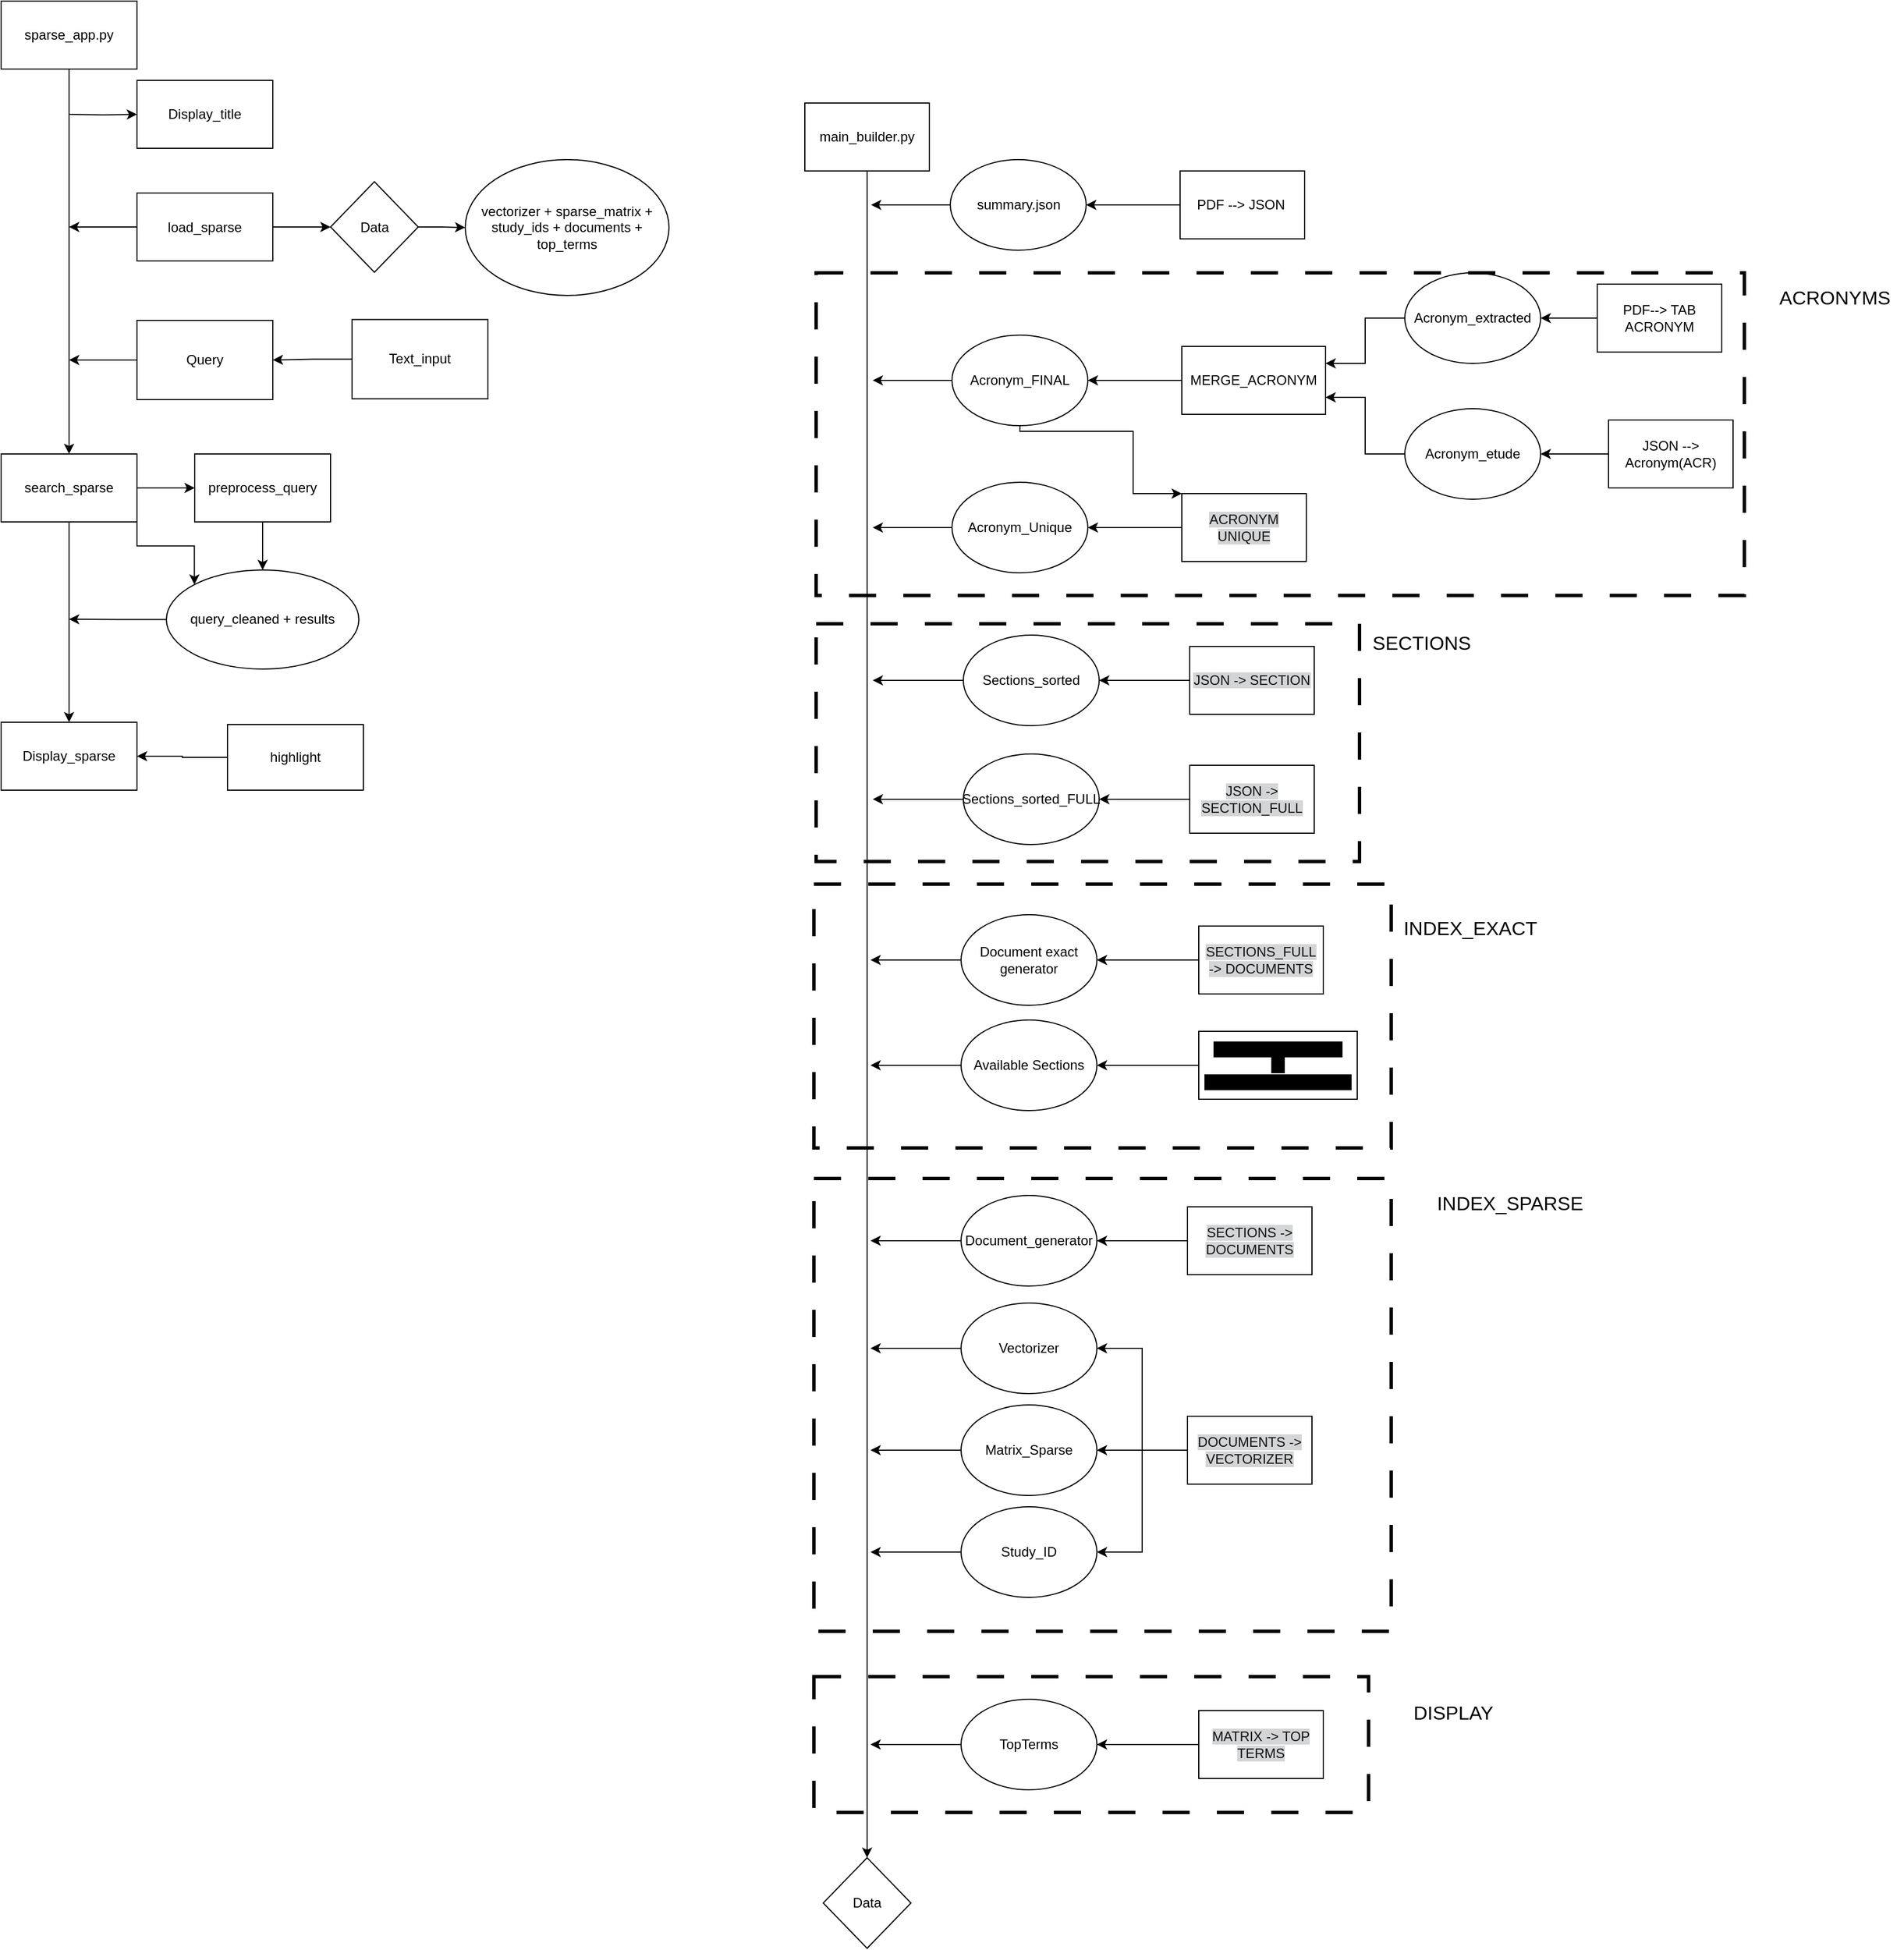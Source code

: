 <mxfile version="28.1.0">
  <diagram name="Page-1" id="GNgqUFo-OiHJyr59_QW6">
    <mxGraphModel dx="2833" dy="2695" grid="1" gridSize="10" guides="1" tooltips="1" connect="1" arrows="1" fold="1" page="1" pageScale="1" pageWidth="827" pageHeight="1169" math="0" shadow="0">
      <root>
        <mxCell id="0" />
        <mxCell id="1" parent="0" />
        <mxCell id="ql1I9ebc44FmFIgegDxp-1" style="edgeStyle=orthogonalEdgeStyle;rounded=0;orthogonalLoop=1;jettySize=auto;html=1;entryX=0.5;entryY=0;entryDx=0;entryDy=0;" parent="1" source="ql1I9ebc44FmFIgegDxp-2" target="ql1I9ebc44FmFIgegDxp-20" edge="1">
          <mxGeometry relative="1" as="geometry">
            <mxPoint x="1735" y="640" as="targetPoint" />
          </mxGeometry>
        </mxCell>
        <mxCell id="ql1I9ebc44FmFIgegDxp-2" value="main_builder.py" style="rounded=0;whiteSpace=wrap;html=1;" parent="1" vertex="1">
          <mxGeometry x="1680" width="110" height="60" as="geometry" />
        </mxCell>
        <mxCell id="ql1I9ebc44FmFIgegDxp-20" value="Data" style="rhombus;whiteSpace=wrap;html=1;" parent="1" vertex="1">
          <mxGeometry x="1696.25" y="1550" width="77.5" height="80" as="geometry" />
        </mxCell>
        <mxCell id="ql1I9ebc44FmFIgegDxp-42" style="edgeStyle=orthogonalEdgeStyle;rounded=0;orthogonalLoop=1;jettySize=auto;html=1;entryX=1;entryY=0.5;entryDx=0;entryDy=0;" parent="1" source="ql1I9ebc44FmFIgegDxp-21" target="ql1I9ebc44FmFIgegDxp-23" edge="1">
          <mxGeometry relative="1" as="geometry" />
        </mxCell>
        <mxCell id="ql1I9ebc44FmFIgegDxp-21" value="PDF --&amp;gt; JSON&amp;nbsp;" style="rounded=0;whiteSpace=wrap;html=1;" parent="1" vertex="1">
          <mxGeometry x="2011.5" y="60" width="110" height="60" as="geometry" />
        </mxCell>
        <mxCell id="ql1I9ebc44FmFIgegDxp-48" style="edgeStyle=orthogonalEdgeStyle;rounded=0;orthogonalLoop=1;jettySize=auto;html=1;" parent="1" source="ql1I9ebc44FmFIgegDxp-23" edge="1">
          <mxGeometry relative="1" as="geometry">
            <mxPoint x="1738.5" y="90" as="targetPoint" />
          </mxGeometry>
        </mxCell>
        <mxCell id="ql1I9ebc44FmFIgegDxp-23" value="summary.json" style="ellipse;whiteSpace=wrap;html=1;" parent="1" vertex="1">
          <mxGeometry x="1808.5" y="50" width="120" height="80" as="geometry" />
        </mxCell>
        <mxCell id="ql1I9ebc44FmFIgegDxp-25" value="PDF--&amp;gt; TAB ACRONYM" style="rounded=0;whiteSpace=wrap;html=1;" parent="1" vertex="1">
          <mxGeometry x="2380" y="160" width="110" height="60" as="geometry" />
        </mxCell>
        <mxCell id="ql1I9ebc44FmFIgegDxp-38" style="edgeStyle=orthogonalEdgeStyle;rounded=0;orthogonalLoop=1;jettySize=auto;html=1;entryX=1;entryY=0.25;entryDx=0;entryDy=0;" parent="1" source="ql1I9ebc44FmFIgegDxp-27" target="ql1I9ebc44FmFIgegDxp-35" edge="1">
          <mxGeometry relative="1" as="geometry" />
        </mxCell>
        <mxCell id="ql1I9ebc44FmFIgegDxp-27" value="Acronym_extracted" style="ellipse;whiteSpace=wrap;html=1;" parent="1" vertex="1">
          <mxGeometry x="2210" y="150" width="120" height="80" as="geometry" />
        </mxCell>
        <mxCell id="ql1I9ebc44FmFIgegDxp-57" style="edgeStyle=orthogonalEdgeStyle;rounded=0;orthogonalLoop=1;jettySize=auto;html=1;entryX=0;entryY=0;entryDx=0;entryDy=0;" parent="1" source="ql1I9ebc44FmFIgegDxp-30" target="ql1I9ebc44FmFIgegDxp-46" edge="1">
          <mxGeometry relative="1" as="geometry">
            <Array as="points">
              <mxPoint x="1870" y="290" />
              <mxPoint x="1970" y="290" />
              <mxPoint x="1970" y="345" />
            </Array>
          </mxGeometry>
        </mxCell>
        <mxCell id="ql1I9ebc44FmFIgegDxp-59" style="edgeStyle=orthogonalEdgeStyle;rounded=0;orthogonalLoop=1;jettySize=auto;html=1;" parent="1" source="ql1I9ebc44FmFIgegDxp-30" edge="1">
          <mxGeometry relative="1" as="geometry">
            <mxPoint x="1740" y="245.0" as="targetPoint" />
          </mxGeometry>
        </mxCell>
        <mxCell id="ql1I9ebc44FmFIgegDxp-30" value="Acronym_FINAL" style="ellipse;whiteSpace=wrap;html=1;" parent="1" vertex="1">
          <mxGeometry x="1810" y="205" width="120" height="80" as="geometry" />
        </mxCell>
        <mxCell id="ql1I9ebc44FmFIgegDxp-44" style="edgeStyle=orthogonalEdgeStyle;rounded=0;orthogonalLoop=1;jettySize=auto;html=1;entryX=1;entryY=0.5;entryDx=0;entryDy=0;" parent="1" source="ql1I9ebc44FmFIgegDxp-34" target="ql1I9ebc44FmFIgegDxp-29" edge="1">
          <mxGeometry relative="1" as="geometry" />
        </mxCell>
        <mxCell id="ql1I9ebc44FmFIgegDxp-34" value="JSON --&amp;gt; Acronym(ACR)" style="rounded=0;whiteSpace=wrap;html=1;" parent="1" vertex="1">
          <mxGeometry x="2390" y="280" width="110" height="60" as="geometry" />
        </mxCell>
        <mxCell id="ql1I9ebc44FmFIgegDxp-47" style="edgeStyle=orthogonalEdgeStyle;rounded=0;orthogonalLoop=1;jettySize=auto;html=1;" parent="1" source="ql1I9ebc44FmFIgegDxp-46" target="ql1I9ebc44FmFIgegDxp-31" edge="1">
          <mxGeometry relative="1" as="geometry" />
        </mxCell>
        <mxCell id="ql1I9ebc44FmFIgegDxp-46" value="&lt;span style=&quot;background-color: light-dark(rgb(211, 213, 214), rgb(0, 0, 0));&quot;&gt;&lt;font style=&quot;color: light-dark(rgb(18, 18, 18), rgb(255, 255, 255));&quot;&gt;ACRONYM UNIQUE&lt;/font&gt;&lt;/span&gt;" style="rounded=0;whiteSpace=wrap;html=1;" parent="1" vertex="1">
          <mxGeometry x="2013" y="345" width="110" height="60" as="geometry" />
        </mxCell>
        <mxCell id="ql1I9ebc44FmFIgegDxp-58" style="edgeStyle=orthogonalEdgeStyle;rounded=0;orthogonalLoop=1;jettySize=auto;html=1;" parent="1" source="ql1I9ebc44FmFIgegDxp-31" edge="1">
          <mxGeometry relative="1" as="geometry">
            <mxPoint x="1740" y="375" as="targetPoint" />
          </mxGeometry>
        </mxCell>
        <mxCell id="ql1I9ebc44FmFIgegDxp-31" value="Acronym_Unique" style="ellipse;whiteSpace=wrap;html=1;" parent="1" vertex="1">
          <mxGeometry x="1810" y="335" width="120" height="80" as="geometry" />
        </mxCell>
        <mxCell id="ql1I9ebc44FmFIgegDxp-51" value="" style="edgeStyle=orthogonalEdgeStyle;rounded=0;orthogonalLoop=1;jettySize=auto;html=1;entryX=1;entryY=0.5;entryDx=0;entryDy=0;" parent="1" source="ql1I9ebc44FmFIgegDxp-25" target="ql1I9ebc44FmFIgegDxp-27" edge="1">
          <mxGeometry relative="1" as="geometry">
            <mxPoint x="2150" y="275" as="sourcePoint" />
            <mxPoint x="2013" y="200" as="targetPoint" />
          </mxGeometry>
        </mxCell>
        <mxCell id="ql1I9ebc44FmFIgegDxp-53" value="" style="edgeStyle=orthogonalEdgeStyle;rounded=0;orthogonalLoop=1;jettySize=auto;html=1;entryX=1;entryY=0.75;entryDx=0;entryDy=0;" parent="1" source="ql1I9ebc44FmFIgegDxp-29" target="ql1I9ebc44FmFIgegDxp-35" edge="1">
          <mxGeometry relative="1" as="geometry">
            <mxPoint x="2130" y="250" as="targetPoint" />
          </mxGeometry>
        </mxCell>
        <mxCell id="ql1I9ebc44FmFIgegDxp-29" value="Acronym_etude" style="ellipse;whiteSpace=wrap;html=1;" parent="1" vertex="1">
          <mxGeometry x="2210" y="270" width="120" height="80" as="geometry" />
        </mxCell>
        <mxCell id="ql1I9ebc44FmFIgegDxp-54" style="edgeStyle=orthogonalEdgeStyle;rounded=0;orthogonalLoop=1;jettySize=auto;html=1;entryX=1;entryY=0.5;entryDx=0;entryDy=0;" parent="1" source="ql1I9ebc44FmFIgegDxp-35" target="ql1I9ebc44FmFIgegDxp-30" edge="1">
          <mxGeometry relative="1" as="geometry" />
        </mxCell>
        <mxCell id="ql1I9ebc44FmFIgegDxp-35" value="MERGE_ACRONYM" style="rounded=0;whiteSpace=wrap;html=1;" parent="1" vertex="1">
          <mxGeometry x="2013" y="215" width="127" height="60" as="geometry" />
        </mxCell>
        <mxCell id="ql1I9ebc44FmFIgegDxp-65" style="edgeStyle=orthogonalEdgeStyle;rounded=0;orthogonalLoop=1;jettySize=auto;html=1;entryX=1;entryY=0.5;entryDx=0;entryDy=0;" parent="1" source="ql1I9ebc44FmFIgegDxp-60" target="ql1I9ebc44FmFIgegDxp-63" edge="1">
          <mxGeometry relative="1" as="geometry" />
        </mxCell>
        <mxCell id="ql1I9ebc44FmFIgegDxp-60" value="&lt;span style=&quot;background-color: light-dark(rgb(211, 213, 214), rgb(0, 0, 0));&quot;&gt;&lt;font style=&quot;color: light-dark(rgb(18, 18, 18), rgb(255, 255, 255));&quot;&gt;JSON -&amp;gt; SECTION&lt;/font&gt;&lt;/span&gt;" style="rounded=0;whiteSpace=wrap;html=1;" parent="1" vertex="1">
          <mxGeometry x="2020" y="480" width="110" height="60" as="geometry" />
        </mxCell>
        <mxCell id="ql1I9ebc44FmFIgegDxp-66" style="edgeStyle=orthogonalEdgeStyle;rounded=0;orthogonalLoop=1;jettySize=auto;html=1;entryX=1;entryY=0.5;entryDx=0;entryDy=0;" parent="1" source="ql1I9ebc44FmFIgegDxp-61" target="ql1I9ebc44FmFIgegDxp-64" edge="1">
          <mxGeometry relative="1" as="geometry" />
        </mxCell>
        <mxCell id="ql1I9ebc44FmFIgegDxp-61" value="&lt;span style=&quot;background-color: light-dark(rgb(211, 213, 214), rgb(0, 0, 0));&quot;&gt;&lt;font style=&quot;color: light-dark(rgb(18, 18, 18), rgb(255, 255, 255));&quot;&gt;JSON -&amp;gt; SECTION_FULL&lt;/font&gt;&lt;/span&gt;" style="rounded=0;whiteSpace=wrap;html=1;" parent="1" vertex="1">
          <mxGeometry x="2020" y="585" width="110" height="60" as="geometry" />
        </mxCell>
        <mxCell id="ql1I9ebc44FmFIgegDxp-68" style="edgeStyle=orthogonalEdgeStyle;rounded=0;orthogonalLoop=1;jettySize=auto;html=1;" parent="1" source="ql1I9ebc44FmFIgegDxp-63" edge="1">
          <mxGeometry relative="1" as="geometry">
            <mxPoint x="1740" y="510" as="targetPoint" />
          </mxGeometry>
        </mxCell>
        <mxCell id="ql1I9ebc44FmFIgegDxp-63" value="Sections_sorted" style="ellipse;whiteSpace=wrap;html=1;" parent="1" vertex="1">
          <mxGeometry x="1820" y="470" width="120" height="80" as="geometry" />
        </mxCell>
        <mxCell id="ql1I9ebc44FmFIgegDxp-67" style="edgeStyle=orthogonalEdgeStyle;rounded=0;orthogonalLoop=1;jettySize=auto;html=1;" parent="1" source="ql1I9ebc44FmFIgegDxp-64" edge="1">
          <mxGeometry relative="1" as="geometry">
            <mxPoint x="1740" y="615" as="targetPoint" />
          </mxGeometry>
        </mxCell>
        <mxCell id="ql1I9ebc44FmFIgegDxp-64" value="Sections_sorted_FULL" style="ellipse;whiteSpace=wrap;html=1;" parent="1" vertex="1">
          <mxGeometry x="1820" y="575" width="120" height="80" as="geometry" />
        </mxCell>
        <mxCell id="ql1I9ebc44FmFIgegDxp-73" value="" style="rounded=0;whiteSpace=wrap;html=1;fillColor=none;dashed=1;dashPattern=8 8;strokeWidth=3;" parent="1" vertex="1">
          <mxGeometry x="1690" y="460" width="480" height="210" as="geometry" />
        </mxCell>
        <mxCell id="ql1I9ebc44FmFIgegDxp-74" value="&lt;font style=&quot;font-size: 17px;&quot;&gt;SECTIONS&lt;/font&gt;" style="text;html=1;align=center;verticalAlign=middle;whiteSpace=wrap;rounded=0;" parent="1" vertex="1">
          <mxGeometry x="2180" y="455" width="90" height="45" as="geometry" />
        </mxCell>
        <mxCell id="ql1I9ebc44FmFIgegDxp-75" value="" style="rounded=0;whiteSpace=wrap;html=1;fillColor=none;dashed=1;dashPattern=8 8;strokeWidth=3;" parent="1" vertex="1">
          <mxGeometry x="1690" y="150" width="820" height="285" as="geometry" />
        </mxCell>
        <mxCell id="ql1I9ebc44FmFIgegDxp-76" value="&lt;font style=&quot;font-size: 17px;&quot;&gt;ACRONYMS&lt;/font&gt;" style="text;html=1;align=center;verticalAlign=middle;whiteSpace=wrap;rounded=0;" parent="1" vertex="1">
          <mxGeometry x="2530" y="150" width="120" height="45" as="geometry" />
        </mxCell>
        <mxCell id="ql1I9ebc44FmFIgegDxp-77" value="" style="rounded=0;whiteSpace=wrap;html=1;fillColor=none;dashed=1;dashPattern=8 8;strokeWidth=3;" parent="1" vertex="1">
          <mxGeometry x="1688" y="950" width="510" height="400" as="geometry" />
        </mxCell>
        <mxCell id="ql1I9ebc44FmFIgegDxp-78" value="&lt;font style=&quot;font-size: 17px;&quot;&gt;INDEX_SPARSE&lt;/font&gt;" style="text;html=1;align=center;verticalAlign=middle;whiteSpace=wrap;rounded=0;" parent="1" vertex="1">
          <mxGeometry x="2228" y="950" width="150" height="45" as="geometry" />
        </mxCell>
        <mxCell id="ql1I9ebc44FmFIgegDxp-84" style="edgeStyle=orthogonalEdgeStyle;rounded=0;orthogonalLoop=1;jettySize=auto;html=1;" parent="1" source="ql1I9ebc44FmFIgegDxp-79" edge="1">
          <mxGeometry relative="1" as="geometry">
            <mxPoint x="1738" y="1005" as="targetPoint" />
          </mxGeometry>
        </mxCell>
        <mxCell id="ql1I9ebc44FmFIgegDxp-79" value="Document_generator" style="ellipse;whiteSpace=wrap;html=1;" parent="1" vertex="1">
          <mxGeometry x="1818" y="965" width="120" height="80" as="geometry" />
        </mxCell>
        <mxCell id="ql1I9ebc44FmFIgegDxp-88" style="edgeStyle=orthogonalEdgeStyle;rounded=0;orthogonalLoop=1;jettySize=auto;html=1;" parent="1" source="ql1I9ebc44FmFIgegDxp-80" edge="1">
          <mxGeometry relative="1" as="geometry">
            <mxPoint x="1738" y="1100" as="targetPoint" />
          </mxGeometry>
        </mxCell>
        <mxCell id="ql1I9ebc44FmFIgegDxp-80" value="Vectorizer" style="ellipse;whiteSpace=wrap;html=1;" parent="1" vertex="1">
          <mxGeometry x="1818" y="1060" width="120" height="80" as="geometry" />
        </mxCell>
        <mxCell id="ql1I9ebc44FmFIgegDxp-86" style="edgeStyle=orthogonalEdgeStyle;rounded=0;orthogonalLoop=1;jettySize=auto;html=1;entryX=1;entryY=0.5;entryDx=0;entryDy=0;" parent="1" source="ql1I9ebc44FmFIgegDxp-81" target="ql1I9ebc44FmFIgegDxp-80" edge="1">
          <mxGeometry relative="1" as="geometry" />
        </mxCell>
        <mxCell id="ql1I9ebc44FmFIgegDxp-87" style="edgeStyle=orthogonalEdgeStyle;rounded=0;orthogonalLoop=1;jettySize=auto;html=1;entryX=1;entryY=0.5;entryDx=0;entryDy=0;" parent="1" source="ql1I9ebc44FmFIgegDxp-81" target="ql1I9ebc44FmFIgegDxp-85" edge="1">
          <mxGeometry relative="1" as="geometry" />
        </mxCell>
        <mxCell id="ql1I9ebc44FmFIgegDxp-91" style="edgeStyle=orthogonalEdgeStyle;rounded=0;orthogonalLoop=1;jettySize=auto;html=1;entryX=1;entryY=0.5;entryDx=0;entryDy=0;" parent="1" source="ql1I9ebc44FmFIgegDxp-81" target="ql1I9ebc44FmFIgegDxp-90" edge="1">
          <mxGeometry relative="1" as="geometry" />
        </mxCell>
        <mxCell id="ql1I9ebc44FmFIgegDxp-81" value="&lt;span style=&quot;background-color: light-dark(rgb(211, 213, 214), rgb(0, 0, 0));&quot;&gt;&lt;font style=&quot;color: light-dark(rgb(18, 18, 18), rgb(255, 255, 255));&quot;&gt;DOCUMENTS -&amp;gt; VECTORIZER&lt;/font&gt;&lt;/span&gt;" style="rounded=0;whiteSpace=wrap;html=1;" parent="1" vertex="1">
          <mxGeometry x="2018" y="1160" width="110" height="60" as="geometry" />
        </mxCell>
        <mxCell id="ql1I9ebc44FmFIgegDxp-83" style="edgeStyle=orthogonalEdgeStyle;rounded=0;orthogonalLoop=1;jettySize=auto;html=1;entryX=1;entryY=0.5;entryDx=0;entryDy=0;" parent="1" source="ql1I9ebc44FmFIgegDxp-82" target="ql1I9ebc44FmFIgegDxp-79" edge="1">
          <mxGeometry relative="1" as="geometry" />
        </mxCell>
        <mxCell id="ql1I9ebc44FmFIgegDxp-82" value="&lt;span style=&quot;background-color: light-dark(rgb(211, 213, 214), rgb(0, 0, 0));&quot;&gt;&lt;font style=&quot;color: light-dark(rgb(18, 18, 18), rgb(255, 255, 255));&quot;&gt;SECTIONS -&amp;gt; DOCUMENTS&lt;/font&gt;&lt;/span&gt;" style="rounded=0;whiteSpace=wrap;html=1;" parent="1" vertex="1">
          <mxGeometry x="2018" y="975" width="110" height="60" as="geometry" />
        </mxCell>
        <mxCell id="ql1I9ebc44FmFIgegDxp-89" style="edgeStyle=orthogonalEdgeStyle;rounded=0;orthogonalLoop=1;jettySize=auto;html=1;" parent="1" source="ql1I9ebc44FmFIgegDxp-85" edge="1">
          <mxGeometry relative="1" as="geometry">
            <mxPoint x="1738" y="1190" as="targetPoint" />
          </mxGeometry>
        </mxCell>
        <mxCell id="ql1I9ebc44FmFIgegDxp-85" value="Matrix_Sparse" style="ellipse;whiteSpace=wrap;html=1;" parent="1" vertex="1">
          <mxGeometry x="1818" y="1150" width="120" height="80" as="geometry" />
        </mxCell>
        <mxCell id="ql1I9ebc44FmFIgegDxp-92" style="edgeStyle=orthogonalEdgeStyle;rounded=0;orthogonalLoop=1;jettySize=auto;html=1;" parent="1" source="ql1I9ebc44FmFIgegDxp-90" edge="1">
          <mxGeometry relative="1" as="geometry">
            <mxPoint x="1738" y="1280" as="targetPoint" />
          </mxGeometry>
        </mxCell>
        <mxCell id="ql1I9ebc44FmFIgegDxp-90" value="Study_ID" style="ellipse;whiteSpace=wrap;html=1;" parent="1" vertex="1">
          <mxGeometry x="1818" y="1240" width="120" height="80" as="geometry" />
        </mxCell>
        <mxCell id="ql1I9ebc44FmFIgegDxp-96" style="edgeStyle=orthogonalEdgeStyle;rounded=0;orthogonalLoop=1;jettySize=auto;html=1;" parent="1" source="ql1I9ebc44FmFIgegDxp-93" edge="1">
          <mxGeometry relative="1" as="geometry">
            <mxPoint x="1738" y="1450" as="targetPoint" />
          </mxGeometry>
        </mxCell>
        <mxCell id="ql1I9ebc44FmFIgegDxp-93" value="TopTerms" style="ellipse;whiteSpace=wrap;html=1;" parent="1" vertex="1">
          <mxGeometry x="1818" y="1410" width="120" height="80" as="geometry" />
        </mxCell>
        <mxCell id="ql1I9ebc44FmFIgegDxp-95" style="edgeStyle=orthogonalEdgeStyle;rounded=0;orthogonalLoop=1;jettySize=auto;html=1;entryX=1;entryY=0.5;entryDx=0;entryDy=0;" parent="1" source="ql1I9ebc44FmFIgegDxp-94" target="ql1I9ebc44FmFIgegDxp-93" edge="1">
          <mxGeometry relative="1" as="geometry" />
        </mxCell>
        <mxCell id="ql1I9ebc44FmFIgegDxp-94" value="&lt;span style=&quot;background-color: light-dark(rgb(211, 213, 214), rgb(0, 0, 0));&quot;&gt;&lt;font style=&quot;color: light-dark(rgb(18, 18, 18), rgb(255, 255, 255));&quot;&gt;MATRIX -&amp;gt; TOP TERMS&lt;/font&gt;&lt;/span&gt;" style="rounded=0;whiteSpace=wrap;html=1;" parent="1" vertex="1">
          <mxGeometry x="2028" y="1420" width="110" height="60" as="geometry" />
        </mxCell>
        <mxCell id="ql1I9ebc44FmFIgegDxp-98" value="" style="rounded=0;whiteSpace=wrap;html=1;fillColor=none;dashed=1;dashPattern=8 8;strokeWidth=3;" parent="1" vertex="1">
          <mxGeometry x="1688" y="1390" width="490" height="120" as="geometry" />
        </mxCell>
        <mxCell id="ql1I9ebc44FmFIgegDxp-99" value="&lt;font style=&quot;font-size: 17px;&quot;&gt;DISPLAY&lt;/font&gt;" style="text;html=1;align=center;verticalAlign=middle;whiteSpace=wrap;rounded=0;" parent="1" vertex="1">
          <mxGeometry x="2208" y="1400" width="90" height="45" as="geometry" />
        </mxCell>
        <mxCell id="gT4iNRSpgPz8_031imJl-2" style="edgeStyle=orthogonalEdgeStyle;rounded=0;orthogonalLoop=1;jettySize=auto;html=1;" parent="1" source="gT4iNRSpgPz8_031imJl-3" edge="1">
          <mxGeometry relative="1" as="geometry">
            <mxPoint x="1738" y="757" as="targetPoint" />
          </mxGeometry>
        </mxCell>
        <mxCell id="gT4iNRSpgPz8_031imJl-3" value="Document exact generator" style="ellipse;whiteSpace=wrap;html=1;" parent="1" vertex="1">
          <mxGeometry x="1818" y="717" width="120" height="80" as="geometry" />
        </mxCell>
        <mxCell id="gT4iNRSpgPz8_031imJl-4" style="edgeStyle=orthogonalEdgeStyle;rounded=0;orthogonalLoop=1;jettySize=auto;html=1;entryX=1;entryY=0.5;entryDx=0;entryDy=0;" parent="1" source="gT4iNRSpgPz8_031imJl-5" target="gT4iNRSpgPz8_031imJl-3" edge="1">
          <mxGeometry relative="1" as="geometry" />
        </mxCell>
        <mxCell id="gT4iNRSpgPz8_031imJl-5" value="&lt;span style=&quot;background-color: light-dark(rgb(211, 213, 214), rgb(0, 0, 0));&quot;&gt;&lt;font style=&quot;color: light-dark(rgb(18, 18, 18), rgb(255, 255, 255));&quot;&gt;SECTIONS_FULL&lt;br&gt;-&amp;gt; DOCUMENTS&lt;/font&gt;&lt;/span&gt;" style="rounded=0;whiteSpace=wrap;html=1;" parent="1" vertex="1">
          <mxGeometry x="2028" y="727" width="110" height="60" as="geometry" />
        </mxCell>
        <mxCell id="gT4iNRSpgPz8_031imJl-7" value="&lt;font style=&quot;font-size: 17px;&quot;&gt;INDEX_EXACT&lt;/font&gt;" style="text;html=1;align=center;verticalAlign=middle;whiteSpace=wrap;rounded=0;" parent="1" vertex="1">
          <mxGeometry x="2208" y="707" width="120" height="45" as="geometry" />
        </mxCell>
        <mxCell id="gT4iNRSpgPz8_031imJl-8" value="" style="rounded=0;whiteSpace=wrap;html=1;fillColor=none;dashed=1;dashPattern=8 8;strokeWidth=3;" parent="1" vertex="1">
          <mxGeometry x="1688" y="690" width="510" height="233" as="geometry" />
        </mxCell>
        <mxCell id="gT4iNRSpgPz8_031imJl-9" style="edgeStyle=orthogonalEdgeStyle;rounded=0;orthogonalLoop=1;jettySize=auto;html=1;" parent="1" source="gT4iNRSpgPz8_031imJl-10" edge="1">
          <mxGeometry relative="1" as="geometry">
            <mxPoint x="1738" y="850" as="targetPoint" />
          </mxGeometry>
        </mxCell>
        <mxCell id="gT4iNRSpgPz8_031imJl-10" value="Available Sections" style="ellipse;whiteSpace=wrap;html=1;" parent="1" vertex="1">
          <mxGeometry x="1818" y="810" width="120" height="80" as="geometry" />
        </mxCell>
        <mxCell id="gT4iNRSpgPz8_031imJl-11" style="edgeStyle=orthogonalEdgeStyle;rounded=0;orthogonalLoop=1;jettySize=auto;html=1;entryX=1;entryY=0.5;entryDx=0;entryDy=0;" parent="1" source="gT4iNRSpgPz8_031imJl-12" target="gT4iNRSpgPz8_031imJl-10" edge="1">
          <mxGeometry relative="1" as="geometry" />
        </mxCell>
        <mxCell id="gT4iNRSpgPz8_031imJl-12" value="&lt;span style=&quot;background-color: light-dark(rgb(0, 0, 0), rgb(0, 0, 0));&quot;&gt;&lt;font&gt;DOCUMENTS_FULL&lt;/font&gt;&lt;/span&gt;&lt;div&gt;&lt;span style=&quot;background-color: light-dark(rgb(0, 0, 0), rgb(0, 0, 0));&quot;&gt;&lt;font&gt;-&amp;gt; SECTIONS_AVAILABLE&lt;/font&gt;&lt;/span&gt;&lt;/div&gt;" style="rounded=0;whiteSpace=wrap;html=1;" parent="1" vertex="1">
          <mxGeometry x="2028" y="820" width="140" height="60" as="geometry" />
        </mxCell>
        <mxCell id="gT4iNRSpgPz8_031imJl-38" value="" style="edgeStyle=orthogonalEdgeStyle;rounded=0;orthogonalLoop=1;jettySize=auto;html=1;" parent="1" edge="1">
          <mxGeometry relative="1" as="geometry">
            <mxPoint x="127.5" y="595" as="targetPoint" />
          </mxGeometry>
        </mxCell>
        <mxCell id="uJ9Kcmu_RjlqOqqsr5nl-4" style="edgeStyle=orthogonalEdgeStyle;rounded=0;orthogonalLoop=1;jettySize=auto;html=1;entryX=0.5;entryY=0;entryDx=0;entryDy=0;" parent="1" source="uJ9Kcmu_RjlqOqqsr5nl-5" target="uJ9Kcmu_RjlqOqqsr5nl-9" edge="1">
          <mxGeometry relative="1" as="geometry">
            <mxPoint x="1020" y="530" as="targetPoint" />
          </mxGeometry>
        </mxCell>
        <mxCell id="uJ9Kcmu_RjlqOqqsr5nl-5" value="sparse_app.py" style="rounded=0;whiteSpace=wrap;html=1;" parent="1" vertex="1">
          <mxGeometry x="970" y="-90" width="120" height="60" as="geometry" />
        </mxCell>
        <mxCell id="uJ9Kcmu_RjlqOqqsr5nl-6" style="edgeStyle=orthogonalEdgeStyle;rounded=0;orthogonalLoop=1;jettySize=auto;html=1;entryX=0;entryY=0.5;entryDx=0;entryDy=0;" parent="1" source="uJ9Kcmu_RjlqOqqsr5nl-7" target="uJ9Kcmu_RjlqOqqsr5nl-10" edge="1">
          <mxGeometry relative="1" as="geometry" />
        </mxCell>
        <mxCell id="uJ9Kcmu_RjlqOqqsr5nl-7" value="Data" style="rhombus;whiteSpace=wrap;html=1;" parent="1" vertex="1">
          <mxGeometry x="1261" y="69.5" width="77.5" height="80" as="geometry" />
        </mxCell>
        <mxCell id="uJ9Kcmu_RjlqOqqsr5nl-8" style="edgeStyle=orthogonalEdgeStyle;rounded=0;orthogonalLoop=1;jettySize=auto;html=1;entryX=0.5;entryY=0;entryDx=0;entryDy=0;" parent="1" source="uJ9Kcmu_RjlqOqqsr5nl-9" target="uJ9Kcmu_RjlqOqqsr5nl-23" edge="1">
          <mxGeometry relative="1" as="geometry" />
        </mxCell>
        <mxCell id="2cY7QteUIcVS3aujSRc4-3" style="edgeStyle=orthogonalEdgeStyle;rounded=0;orthogonalLoop=1;jettySize=auto;html=1;entryX=0;entryY=0.5;entryDx=0;entryDy=0;" edge="1" parent="1" source="uJ9Kcmu_RjlqOqqsr5nl-9" target="2cY7QteUIcVS3aujSRc4-4">
          <mxGeometry relative="1" as="geometry">
            <mxPoint x="1160.0" y="340" as="targetPoint" />
          </mxGeometry>
        </mxCell>
        <mxCell id="2cY7QteUIcVS3aujSRc4-7" style="edgeStyle=orthogonalEdgeStyle;rounded=0;orthogonalLoop=1;jettySize=auto;html=1;exitX=1;exitY=1;exitDx=0;exitDy=0;entryX=0;entryY=0;entryDx=0;entryDy=0;" edge="1" parent="1" source="uJ9Kcmu_RjlqOqqsr5nl-9" target="2cY7QteUIcVS3aujSRc4-8">
          <mxGeometry relative="1" as="geometry">
            <mxPoint x="1150.0" y="420" as="targetPoint" />
          </mxGeometry>
        </mxCell>
        <mxCell id="uJ9Kcmu_RjlqOqqsr5nl-9" value="search_sparse" style="rounded=0;whiteSpace=wrap;html=1;" parent="1" vertex="1">
          <mxGeometry x="970" y="310" width="120" height="60" as="geometry" />
        </mxCell>
        <mxCell id="uJ9Kcmu_RjlqOqqsr5nl-10" value="vectorizer + sparse_matrix + study_ids + documents + top_terms" style="ellipse;whiteSpace=wrap;html=1;" parent="1" vertex="1">
          <mxGeometry x="1380" y="50" width="180" height="120" as="geometry" />
        </mxCell>
        <mxCell id="uJ9Kcmu_RjlqOqqsr5nl-11" style="edgeStyle=orthogonalEdgeStyle;rounded=0;orthogonalLoop=1;jettySize=auto;html=1;" parent="1" source="uJ9Kcmu_RjlqOqqsr5nl-13" edge="1">
          <mxGeometry relative="1" as="geometry">
            <mxPoint x="1030" y="109.5" as="targetPoint" />
          </mxGeometry>
        </mxCell>
        <mxCell id="uJ9Kcmu_RjlqOqqsr5nl-12" style="edgeStyle=orthogonalEdgeStyle;rounded=0;orthogonalLoop=1;jettySize=auto;html=1;entryX=0;entryY=0.5;entryDx=0;entryDy=0;" parent="1" source="uJ9Kcmu_RjlqOqqsr5nl-13" target="uJ9Kcmu_RjlqOqqsr5nl-7" edge="1">
          <mxGeometry relative="1" as="geometry" />
        </mxCell>
        <mxCell id="uJ9Kcmu_RjlqOqqsr5nl-13" value="load_sparse" style="rounded=0;whiteSpace=wrap;html=1;" parent="1" vertex="1">
          <mxGeometry x="1090" y="79.5" width="120" height="60" as="geometry" />
        </mxCell>
        <mxCell id="uJ9Kcmu_RjlqOqqsr5nl-14" style="edgeStyle=orthogonalEdgeStyle;rounded=0;orthogonalLoop=1;jettySize=auto;html=1;" parent="1" source="uJ9Kcmu_RjlqOqqsr5nl-16" edge="1">
          <mxGeometry relative="1" as="geometry">
            <mxPoint x="1030" y="227" as="targetPoint" />
          </mxGeometry>
        </mxCell>
        <mxCell id="uJ9Kcmu_RjlqOqqsr5nl-16" value="Query" style="rounded=0;whiteSpace=wrap;html=1;" parent="1" vertex="1">
          <mxGeometry x="1090" y="192" width="120" height="70" as="geometry" />
        </mxCell>
        <mxCell id="uJ9Kcmu_RjlqOqqsr5nl-17" value="" style="edgeStyle=orthogonalEdgeStyle;rounded=0;orthogonalLoop=1;jettySize=auto;html=1;entryX=1;entryY=0.5;entryDx=0;entryDy=0;" parent="1" source="uJ9Kcmu_RjlqOqqsr5nl-18" target="uJ9Kcmu_RjlqOqqsr5nl-16" edge="1">
          <mxGeometry relative="1" as="geometry">
            <mxPoint x="1387.5" y="227" as="targetPoint" />
          </mxGeometry>
        </mxCell>
        <mxCell id="uJ9Kcmu_RjlqOqqsr5nl-18" value="Text_input" style="rounded=0;whiteSpace=wrap;html=1;" parent="1" vertex="1">
          <mxGeometry x="1280" y="191.25" width="120" height="70" as="geometry" />
        </mxCell>
        <mxCell id="uJ9Kcmu_RjlqOqqsr5nl-23" value="Display_sparse" style="rounded=0;whiteSpace=wrap;html=1;" parent="1" vertex="1">
          <mxGeometry x="970" y="547" width="120" height="60" as="geometry" />
        </mxCell>
        <mxCell id="uJ9Kcmu_RjlqOqqsr5nl-24" style="edgeStyle=orthogonalEdgeStyle;rounded=0;orthogonalLoop=1;jettySize=auto;html=1;entryX=1;entryY=0.5;entryDx=0;entryDy=0;" parent="1" source="uJ9Kcmu_RjlqOqqsr5nl-25" target="uJ9Kcmu_RjlqOqqsr5nl-23" edge="1">
          <mxGeometry relative="1" as="geometry" />
        </mxCell>
        <mxCell id="uJ9Kcmu_RjlqOqqsr5nl-25" value="highlight" style="rounded=0;whiteSpace=wrap;html=1;" parent="1" vertex="1">
          <mxGeometry x="1170" y="549" width="120" height="58" as="geometry" />
        </mxCell>
        <mxCell id="2cY7QteUIcVS3aujSRc4-2" style="edgeStyle=orthogonalEdgeStyle;rounded=0;orthogonalLoop=1;jettySize=auto;html=1;entryX=0;entryY=0.5;entryDx=0;entryDy=0;" edge="1" parent="1" target="2cY7QteUIcVS3aujSRc4-1">
          <mxGeometry relative="1" as="geometry">
            <mxPoint x="1030" y="10" as="targetPoint" />
            <mxPoint x="1030" y="10" as="sourcePoint" />
            <Array as="points" />
          </mxGeometry>
        </mxCell>
        <mxCell id="2cY7QteUIcVS3aujSRc4-1" value="Display_title" style="rounded=0;whiteSpace=wrap;html=1;" vertex="1" parent="1">
          <mxGeometry x="1090" y="-20" width="120" height="60" as="geometry" />
        </mxCell>
        <mxCell id="2cY7QteUIcVS3aujSRc4-6" style="edgeStyle=orthogonalEdgeStyle;rounded=0;orthogonalLoop=1;jettySize=auto;html=1;entryX=0.5;entryY=0;entryDx=0;entryDy=0;" edge="1" parent="1" source="2cY7QteUIcVS3aujSRc4-4" target="2cY7QteUIcVS3aujSRc4-8">
          <mxGeometry relative="1" as="geometry">
            <mxPoint x="1201" y="410" as="targetPoint" />
          </mxGeometry>
        </mxCell>
        <mxCell id="2cY7QteUIcVS3aujSRc4-4" value="preprocess_query" style="rounded=0;whiteSpace=wrap;html=1;" vertex="1" parent="1">
          <mxGeometry x="1141" y="310" width="120" height="60" as="geometry" />
        </mxCell>
        <mxCell id="2cY7QteUIcVS3aujSRc4-9" style="edgeStyle=orthogonalEdgeStyle;rounded=0;orthogonalLoop=1;jettySize=auto;html=1;exitX=0;exitY=0.5;exitDx=0;exitDy=0;" edge="1" parent="1" source="2cY7QteUIcVS3aujSRc4-8">
          <mxGeometry relative="1" as="geometry">
            <mxPoint x="1030" y="456" as="targetPoint" />
            <mxPoint x="1116.0" y="470.286" as="sourcePoint" />
          </mxGeometry>
        </mxCell>
        <mxCell id="2cY7QteUIcVS3aujSRc4-8" value="query_cleaned + results" style="ellipse;whiteSpace=wrap;html=1;" vertex="1" parent="1">
          <mxGeometry x="1116" y="412.5" width="170" height="87.5" as="geometry" />
        </mxCell>
      </root>
    </mxGraphModel>
  </diagram>
</mxfile>
